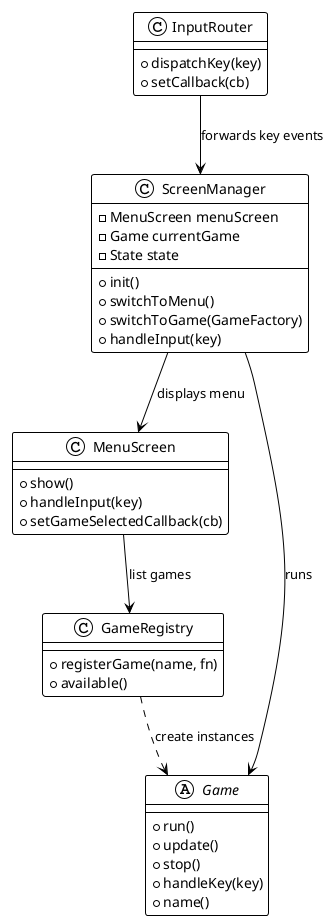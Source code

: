 @startuml
!theme plain
class InputRouter {
  +dispatchKey(key)
  +setCallback(cb)
}
class ScreenManager {
  -MenuScreen menuScreen
  -Game currentGame
  -State state
  +init()
  +switchToMenu()
  +switchToGame(GameFactory)
  +handleInput(key)
}
class MenuScreen {
  +show()
  +handleInput(key)
  +setGameSelectedCallback(cb)
}
class GameRegistry {
  +registerGame(name, fn)
  +available()
}
abstract class Game {
  +run()
  +update()
  +stop()
  +handleKey(key)
  +name()
}
InputRouter --> ScreenManager : forwards key events
ScreenManager --> MenuScreen : displays menu
ScreenManager --> Game : runs
MenuScreen --> GameRegistry : list games
GameRegistry ..> Game : create instances
@enduml
